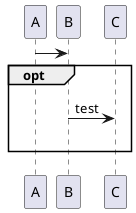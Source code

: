{
  "sha1": "s878mymcbxq3yhnphy6ei2f8p7rzhqy",
  "insertion": {
    "when": "2024-06-04T17:28:44.765Z",
    "url": "http://plantuml.sourceforge.net/qa/?qa=5072/space-in-a-group-extends-group-to-left",
    "user": "plantuml@gmail.com"
  }
}
@startuml
!pragma teoz true
A->B
opt
  B->C: test
  |||
end
@enduml
